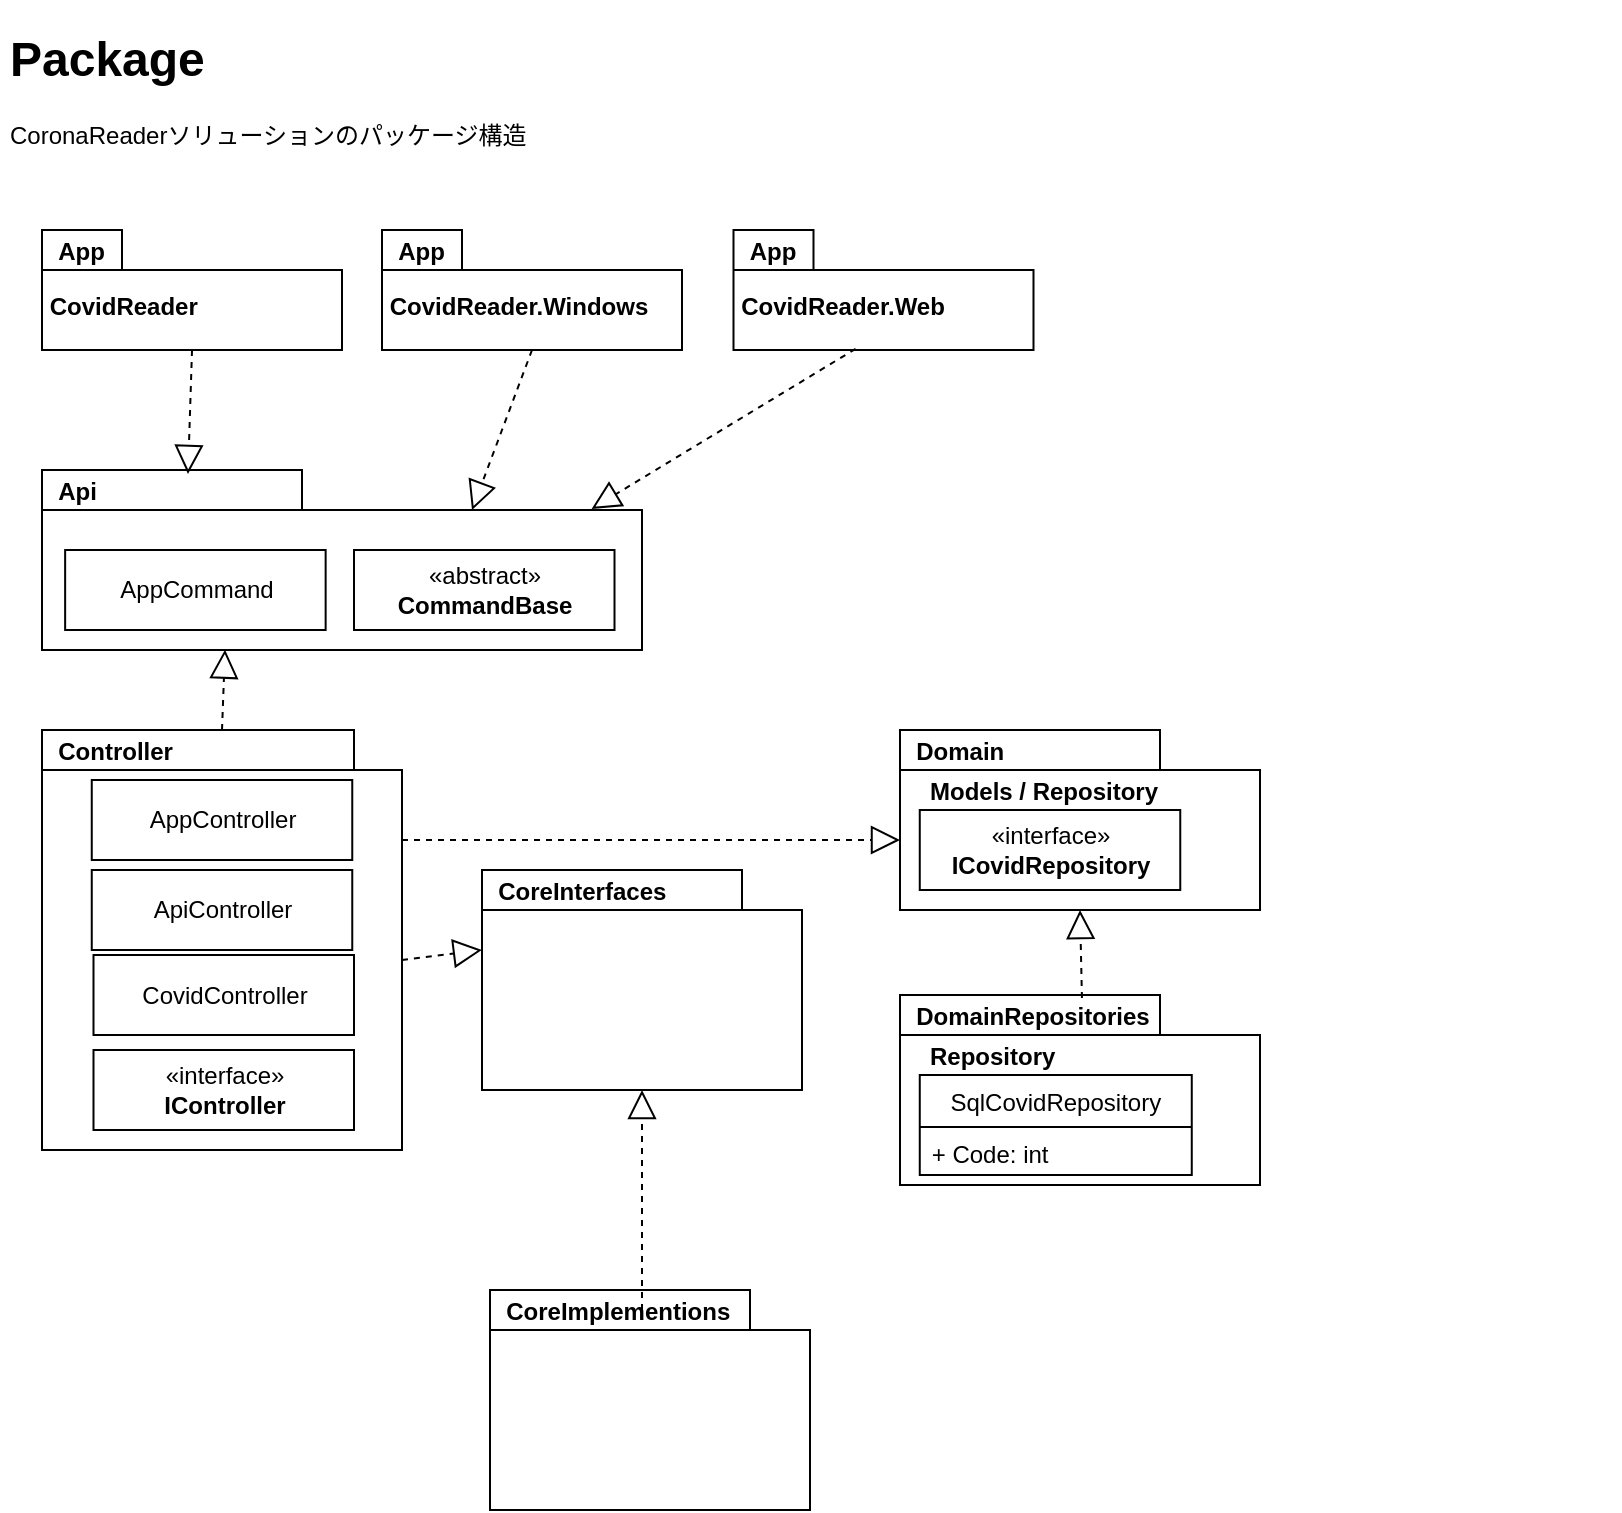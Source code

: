<mxfile version="14.9.6" type="device"><diagram id="Z1DRN_QDz_WU-hXfowOy" name="Package"><mxGraphModel dx="1024" dy="592" grid="1" gridSize="10" guides="1" tooltips="1" connect="1" arrows="1" fold="1" page="1" pageScale="1" pageWidth="827" pageHeight="1169" math="0" shadow="0"><root><mxCell id="pnDW_-gDPxbmpDhfInzQ-0"/><mxCell id="pnDW_-gDPxbmpDhfInzQ-1" parent="pnDW_-gDPxbmpDhfInzQ-0"/><mxCell id="DXSwVzw71S7U4tEwfDp--0" value="&lt;h1&gt;Package&lt;/h1&gt;&lt;p&gt;CoronaReaderソリューションのパッケージ構造&lt;/p&gt;" style="text;html=1;strokeColor=none;fillColor=none;spacing=5;spacingTop=-20;whiteSpace=wrap;overflow=hidden;rounded=0;align=left;" parent="pnDW_-gDPxbmpDhfInzQ-1" vertex="1"><mxGeometry x="9" y="15" width="810" height="70" as="geometry"/></mxCell><mxCell id="DXSwVzw71S7U4tEwfDp--1" value="" style="shape=folder;fontStyle=1;spacingTop=10;tabWidth=130;tabHeight=20;tabPosition=left;html=1;" parent="pnDW_-gDPxbmpDhfInzQ-1" vertex="1"><mxGeometry x="30" y="240" width="300" height="90" as="geometry"/></mxCell><mxCell id="DXSwVzw71S7U4tEwfDp--2" value="Api" style="text;align=left;fontStyle=1;verticalAlign=middle;spacingLeft=3;spacingRight=3;strokeColor=none;rotatable=0;points=[[0,0.5],[1,0.5]];portConstraint=eastwest;" parent="pnDW_-gDPxbmpDhfInzQ-1" vertex="1"><mxGeometry x="33.13" y="240" width="121.5" height="20" as="geometry"/></mxCell><mxCell id="DXSwVzw71S7U4tEwfDp--19" value="«abstract»&lt;br&gt;&lt;b&gt;CommandBase&lt;/b&gt;" style="html=1;" parent="pnDW_-gDPxbmpDhfInzQ-1" vertex="1"><mxGeometry x="186" y="280" width="130.25" height="40" as="geometry"/></mxCell><mxCell id="DXSwVzw71S7U4tEwfDp--33" value="" style="shape=folder;fontStyle=1;spacingTop=10;tabWidth=40;tabHeight=20;tabPosition=left;html=1;" parent="pnDW_-gDPxbmpDhfInzQ-1" vertex="1"><mxGeometry x="30" y="120" width="150" height="60" as="geometry"/></mxCell><mxCell id="DXSwVzw71S7U4tEwfDp--34" value="App" style="text;align=left;fontStyle=1;verticalAlign=middle;spacingLeft=3;spacingRight=3;strokeColor=none;rotatable=0;points=[[0,0.5],[1,0.5]];portConstraint=eastwest;" parent="pnDW_-gDPxbmpDhfInzQ-1" vertex="1"><mxGeometry x="33.13" y="120" width="40" height="20" as="geometry"/></mxCell><mxCell id="DXSwVzw71S7U4tEwfDp--35" value="CovidReader" style="text;align=left;fontStyle=1;verticalAlign=middle;spacingLeft=3;spacingRight=3;strokeColor=none;rotatable=0;points=[[0,0.5],[1,0.5]];portConstraint=eastwest;" parent="pnDW_-gDPxbmpDhfInzQ-1" vertex="1"><mxGeometry x="28.88" y="140" width="141.25" height="35" as="geometry"/></mxCell><mxCell id="DXSwVzw71S7U4tEwfDp--39" value="" style="endArrow=block;dashed=1;endFill=0;endSize=12;html=1;exitX=0.539;exitY=1.143;exitDx=0;exitDy=0;exitPerimeter=0;" parent="pnDW_-gDPxbmpDhfInzQ-1" source="DXSwVzw71S7U4tEwfDp--35" edge="1"><mxGeometry width="160" relative="1" as="geometry"><mxPoint x="230" y="290" as="sourcePoint"/><mxPoint x="103" y="242" as="targetPoint"/></mxGeometry></mxCell><mxCell id="2n8yTVSapJjkHiaEmnsO-1" value="" style="shape=folder;fontStyle=1;spacingTop=10;tabWidth=156;tabHeight=20;tabPosition=left;html=1;" parent="pnDW_-gDPxbmpDhfInzQ-1" vertex="1"><mxGeometry x="30" y="370" width="180" height="210" as="geometry"/></mxCell><mxCell id="2n8yTVSapJjkHiaEmnsO-2" value="Controller" style="text;align=left;fontStyle=1;verticalAlign=middle;spacingLeft=3;spacingRight=3;strokeColor=none;rotatable=0;points=[[0,0.5],[1,0.5]];portConstraint=eastwest;" parent="pnDW_-gDPxbmpDhfInzQ-1" vertex="1"><mxGeometry x="33.13" y="370" width="152.87" height="20" as="geometry"/></mxCell><mxCell id="7ZsH6tlb5J8tq0GMgnfy-2" value="" style="endArrow=block;dashed=1;endFill=0;endSize=12;html=1;entryX=0.305;entryY=0.998;entryDx=0;entryDy=0;entryPerimeter=0;" parent="pnDW_-gDPxbmpDhfInzQ-1" target="DXSwVzw71S7U4tEwfDp--1" edge="1"><mxGeometry width="160" relative="1" as="geometry"><mxPoint x="120" y="370" as="sourcePoint"/><mxPoint x="490" y="410" as="targetPoint"/></mxGeometry></mxCell><mxCell id="7ZsH6tlb5J8tq0GMgnfy-5" value="" style="shape=folder;fontStyle=1;spacingTop=10;tabWidth=130;tabHeight=20;tabPosition=left;html=1;" parent="pnDW_-gDPxbmpDhfInzQ-1" vertex="1"><mxGeometry x="250" y="440" width="160" height="110" as="geometry"/></mxCell><mxCell id="7ZsH6tlb5J8tq0GMgnfy-6" value="CoreInterfaces" style="text;align=left;fontStyle=1;verticalAlign=middle;spacingLeft=3;spacingRight=3;strokeColor=none;rotatable=0;points=[[0,0.5],[1,0.5]];portConstraint=eastwest;" parent="pnDW_-gDPxbmpDhfInzQ-1" vertex="1"><mxGeometry x="253.13" y="440" width="121.5" height="20" as="geometry"/></mxCell><mxCell id="7ZsH6tlb5J8tq0GMgnfy-9" value="" style="shape=folder;fontStyle=1;spacingTop=10;tabWidth=130;tabHeight=20;tabPosition=left;html=1;" parent="pnDW_-gDPxbmpDhfInzQ-1" vertex="1"><mxGeometry x="254" y="650" width="160" height="110" as="geometry"/></mxCell><mxCell id="7ZsH6tlb5J8tq0GMgnfy-10" value="CoreImplementions" style="text;align=left;fontStyle=1;verticalAlign=middle;spacingLeft=3;spacingRight=3;strokeColor=none;rotatable=0;points=[[0,0.5],[1,0.5]];portConstraint=eastwest;" parent="pnDW_-gDPxbmpDhfInzQ-1" vertex="1"><mxGeometry x="257.13" y="650" width="121.5" height="20" as="geometry"/></mxCell><mxCell id="7ZsH6tlb5J8tq0GMgnfy-18" value="" style="endArrow=block;dashed=1;endFill=0;endSize=12;html=1;entryX=0.5;entryY=1;entryDx=0;entryDy=0;entryPerimeter=0;" parent="pnDW_-gDPxbmpDhfInzQ-1" target="7ZsH6tlb5J8tq0GMgnfy-5" edge="1"><mxGeometry width="160" relative="1" as="geometry"><mxPoint x="330" y="660" as="sourcePoint"/><mxPoint x="180" y="610" as="targetPoint"/></mxGeometry></mxCell><mxCell id="7ZsH6tlb5J8tq0GMgnfy-19" value="" style="endArrow=block;dashed=1;endFill=0;endSize=12;html=1;exitX=0;exitY=0;exitDx=180;exitDy=115;exitPerimeter=0;" parent="pnDW_-gDPxbmpDhfInzQ-1" source="2n8yTVSapJjkHiaEmnsO-1" edge="1"><mxGeometry width="160" relative="1" as="geometry"><mxPoint x="480" y="370" as="sourcePoint"/><mxPoint x="250" y="480" as="targetPoint"/></mxGeometry></mxCell><mxCell id="7ZsH6tlb5J8tq0GMgnfy-21" value="" style="shape=folder;fontStyle=1;spacingTop=10;tabWidth=130;tabHeight=20;tabPosition=left;html=1;" parent="pnDW_-gDPxbmpDhfInzQ-1" vertex="1"><mxGeometry x="459" y="370" width="180" height="90" as="geometry"/></mxCell><mxCell id="7ZsH6tlb5J8tq0GMgnfy-22" value="Domain" style="text;align=left;fontStyle=1;verticalAlign=middle;spacingLeft=3;spacingRight=3;strokeColor=none;rotatable=0;points=[[0,0.5],[1,0.5]];portConstraint=eastwest;" parent="pnDW_-gDPxbmpDhfInzQ-1" vertex="1"><mxGeometry x="462.13" y="370" width="121.5" height="20" as="geometry"/></mxCell><mxCell id="7ZsH6tlb5J8tq0GMgnfy-23" value="Models / Repository" style="text;align=left;fontStyle=1;verticalAlign=middle;spacingLeft=3;spacingRight=3;strokeColor=none;rotatable=0;points=[[0,0.5],[1,0.5]];portConstraint=eastwest;" parent="pnDW_-gDPxbmpDhfInzQ-1" vertex="1"><mxGeometry x="469" y="390" width="90" height="20" as="geometry"/></mxCell><mxCell id="7ZsH6tlb5J8tq0GMgnfy-24" value="«interface»&lt;br&gt;&lt;b&gt;ICovidRepository&lt;/b&gt;" style="html=1;" parent="pnDW_-gDPxbmpDhfInzQ-1" vertex="1"><mxGeometry x="468.88" y="410" width="130.25" height="40" as="geometry"/></mxCell><mxCell id="7ZsH6tlb5J8tq0GMgnfy-25" value="" style="shape=folder;fontStyle=1;spacingTop=10;tabWidth=130;tabHeight=20;tabPosition=left;html=1;" parent="pnDW_-gDPxbmpDhfInzQ-1" vertex="1"><mxGeometry x="459" y="502.5" width="180" height="95" as="geometry"/></mxCell><mxCell id="7ZsH6tlb5J8tq0GMgnfy-26" value="DomainRepositories" style="text;align=left;fontStyle=1;verticalAlign=middle;spacingLeft=3;spacingRight=3;strokeColor=none;rotatable=0;points=[[0,0.5],[1,0.5]];portConstraint=eastwest;" parent="pnDW_-gDPxbmpDhfInzQ-1" vertex="1"><mxGeometry x="462.13" y="502.5" width="121.5" height="20" as="geometry"/></mxCell><mxCell id="7ZsH6tlb5J8tq0GMgnfy-27" value="Repository" style="text;align=left;fontStyle=1;verticalAlign=middle;spacingLeft=3;spacingRight=3;strokeColor=none;rotatable=0;points=[[0,0.5],[1,0.5]];portConstraint=eastwest;" parent="pnDW_-gDPxbmpDhfInzQ-1" vertex="1"><mxGeometry x="469" y="522.5" width="90" height="20" as="geometry"/></mxCell><mxCell id="7ZsH6tlb5J8tq0GMgnfy-29" value="SqlCovidRepository" style="swimlane;fontStyle=0;childLayout=stackLayout;horizontal=1;startSize=26;fillColor=none;horizontalStack=0;resizeParent=1;resizeParentMax=0;resizeLast=0;collapsible=1;marginBottom=0;" parent="pnDW_-gDPxbmpDhfInzQ-1" vertex="1"><mxGeometry x="468.88" y="542.5" width="136" height="50" as="geometry"/></mxCell><mxCell id="7ZsH6tlb5J8tq0GMgnfy-30" value="+ Code: int" style="text;strokeColor=none;fillColor=none;align=left;verticalAlign=top;spacingLeft=4;spacingRight=4;overflow=hidden;rotatable=0;points=[[0,0.5],[1,0.5]];portConstraint=eastwest;" parent="7ZsH6tlb5J8tq0GMgnfy-29" vertex="1"><mxGeometry y="26" width="136" height="24" as="geometry"/></mxCell><mxCell id="7ZsH6tlb5J8tq0GMgnfy-31" value="" style="endArrow=block;dashed=1;endFill=0;endSize=12;html=1;entryX=0;entryY=0;entryDx=0;entryDy=55;entryPerimeter=0;" parent="pnDW_-gDPxbmpDhfInzQ-1" target="7ZsH6tlb5J8tq0GMgnfy-21" edge="1"><mxGeometry width="160" relative="1" as="geometry"><mxPoint x="210" y="425" as="sourcePoint"/><mxPoint x="343.13" y="346.228" as="targetPoint"/></mxGeometry></mxCell><mxCell id="7ZsH6tlb5J8tq0GMgnfy-32" value="" style="endArrow=block;dashed=1;endFill=0;endSize=12;html=1;entryX=0.5;entryY=1;entryDx=0;entryDy=0;entryPerimeter=0;exitX=0.723;exitY=0.075;exitDx=0;exitDy=0;exitPerimeter=0;" parent="pnDW_-gDPxbmpDhfInzQ-1" source="7ZsH6tlb5J8tq0GMgnfy-26" target="7ZsH6tlb5J8tq0GMgnfy-21" edge="1"><mxGeometry width="160" relative="1" as="geometry"><mxPoint x="549" y="490" as="sourcePoint"/><mxPoint x="560" y="610" as="targetPoint"/></mxGeometry></mxCell><mxCell id="qbEBxUHp-ZyL9klkuSjW-0" value="AppCommand" style="html=1;" parent="pnDW_-gDPxbmpDhfInzQ-1" vertex="1"><mxGeometry x="41.57" y="280" width="130.25" height="40" as="geometry"/></mxCell><mxCell id="qbEBxUHp-ZyL9klkuSjW-3" value="«interface»&lt;br&gt;&lt;b&gt;IController&lt;/b&gt;" style="html=1;" parent="pnDW_-gDPxbmpDhfInzQ-1" vertex="1"><mxGeometry x="55.75" y="530" width="130.25" height="40" as="geometry"/></mxCell><mxCell id="qbEBxUHp-ZyL9klkuSjW-4" value="AppController" style="html=1;" parent="pnDW_-gDPxbmpDhfInzQ-1" vertex="1"><mxGeometry x="54.88" y="395" width="130.25" height="40" as="geometry"/></mxCell><mxCell id="qbEBxUHp-ZyL9klkuSjW-5" value="" style="shape=folder;fontStyle=1;spacingTop=10;tabWidth=40;tabHeight=20;tabPosition=left;html=1;" parent="pnDW_-gDPxbmpDhfInzQ-1" vertex="1"><mxGeometry x="200" y="120" width="150" height="60" as="geometry"/></mxCell><mxCell id="qbEBxUHp-ZyL9klkuSjW-6" value="App" style="text;align=left;fontStyle=1;verticalAlign=middle;spacingLeft=3;spacingRight=3;strokeColor=none;rotatable=0;points=[[0,0.5],[1,0.5]];portConstraint=eastwest;" parent="pnDW_-gDPxbmpDhfInzQ-1" vertex="1"><mxGeometry x="203.13" y="120" width="40" height="20" as="geometry"/></mxCell><mxCell id="qbEBxUHp-ZyL9klkuSjW-7" value="CovidReader.Windows" style="text;align=left;fontStyle=1;verticalAlign=middle;spacingLeft=3;spacingRight=3;strokeColor=none;rotatable=0;points=[[0,0.5],[1,0.5]];portConstraint=eastwest;" parent="pnDW_-gDPxbmpDhfInzQ-1" vertex="1"><mxGeometry x="198.88" y="140" width="141.25" height="35" as="geometry"/></mxCell><mxCell id="qbEBxUHp-ZyL9klkuSjW-8" value="" style="shape=folder;fontStyle=1;spacingTop=10;tabWidth=40;tabHeight=20;tabPosition=left;html=1;" parent="pnDW_-gDPxbmpDhfInzQ-1" vertex="1"><mxGeometry x="375.75" y="120" width="150" height="60" as="geometry"/></mxCell><mxCell id="qbEBxUHp-ZyL9klkuSjW-9" value="App" style="text;align=left;fontStyle=1;verticalAlign=middle;spacingLeft=3;spacingRight=3;strokeColor=none;rotatable=0;points=[[0,0.5],[1,0.5]];portConstraint=eastwest;" parent="pnDW_-gDPxbmpDhfInzQ-1" vertex="1"><mxGeometry x="378.88" y="120" width="40" height="20" as="geometry"/></mxCell><mxCell id="qbEBxUHp-ZyL9klkuSjW-10" value="CovidReader.Web" style="text;align=left;fontStyle=1;verticalAlign=middle;spacingLeft=3;spacingRight=3;strokeColor=none;rotatable=0;points=[[0,0.5],[1,0.5]];portConstraint=eastwest;" parent="pnDW_-gDPxbmpDhfInzQ-1" vertex="1"><mxGeometry x="374.63" y="140" width="141.25" height="35" as="geometry"/></mxCell><mxCell id="qbEBxUHp-ZyL9klkuSjW-11" value="ApiController" style="html=1;" parent="pnDW_-gDPxbmpDhfInzQ-1" vertex="1"><mxGeometry x="54.88" y="440" width="130.25" height="40" as="geometry"/></mxCell><mxCell id="qbEBxUHp-ZyL9klkuSjW-12" value="CovidController" style="html=1;" parent="pnDW_-gDPxbmpDhfInzQ-1" vertex="1"><mxGeometry x="55.75" y="482.5" width="130.25" height="40" as="geometry"/></mxCell><mxCell id="qbEBxUHp-ZyL9klkuSjW-13" value="" style="endArrow=block;dashed=1;endFill=0;endSize=12;html=1;exitX=0.5;exitY=1;exitDx=0;exitDy=0;exitPerimeter=0;entryX=0;entryY=0;entryDx=215;entryDy=20;entryPerimeter=0;" parent="pnDW_-gDPxbmpDhfInzQ-1" source="qbEBxUHp-ZyL9klkuSjW-5" target="DXSwVzw71S7U4tEwfDp--1" edge="1"><mxGeometry width="160" relative="1" as="geometry"><mxPoint x="260" y="230" as="sourcePoint"/><mxPoint x="257.986" y="291.995" as="targetPoint"/></mxGeometry></mxCell><mxCell id="qbEBxUHp-ZyL9klkuSjW-14" value="" style="endArrow=block;dashed=1;endFill=0;endSize=12;html=1;exitX=0.407;exitY=0.99;exitDx=0;exitDy=0;exitPerimeter=0;entryX=0.916;entryY=0.216;entryDx=0;entryDy=0;entryPerimeter=0;" parent="pnDW_-gDPxbmpDhfInzQ-1" source="qbEBxUHp-ZyL9klkuSjW-8" target="DXSwVzw71S7U4tEwfDp--1" edge="1"><mxGeometry width="160" relative="1" as="geometry"><mxPoint x="400" y="220" as="sourcePoint"/><mxPoint x="397.986" y="281.995" as="targetPoint"/></mxGeometry></mxCell></root></mxGraphModel></diagram></mxfile>